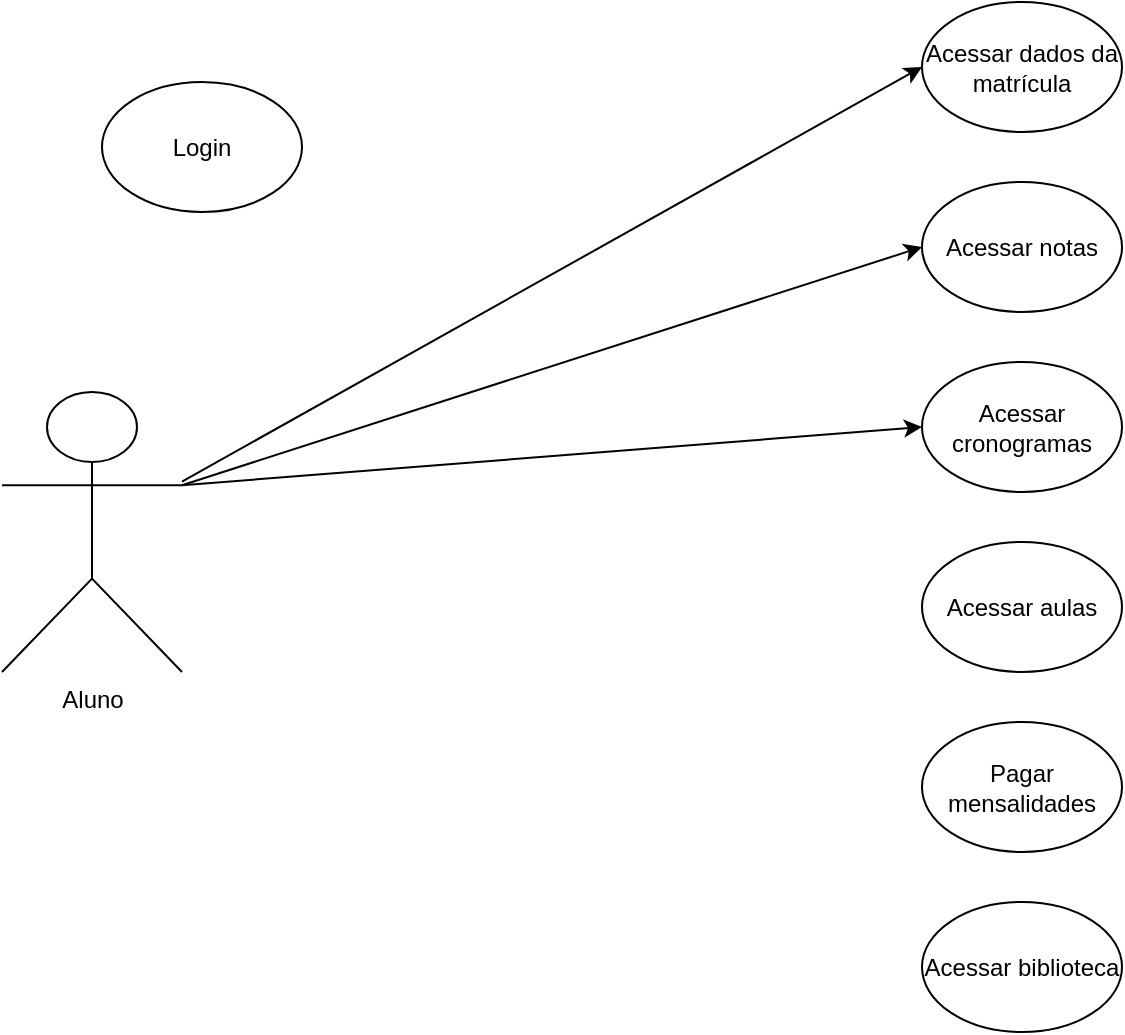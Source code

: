 <mxfile version="20.2.4" type="github">
  <diagram id="lyp-HKyEfo1UgvCb0eKD" name="Página-1">
    <mxGraphModel dx="1381" dy="795" grid="1" gridSize="10" guides="1" tooltips="1" connect="1" arrows="1" fold="1" page="1" pageScale="1" pageWidth="827" pageHeight="1169" math="0" shadow="0">
      <root>
        <mxCell id="0" />
        <mxCell id="1" parent="0" />
        <mxCell id="9uzK3new7SoWDNwM2czM-1" value="Aluno&lt;br&gt;" style="shape=umlActor;verticalLabelPosition=bottom;verticalAlign=top;html=1;outlineConnect=0;" vertex="1" parent="1">
          <mxGeometry x="150" y="205" width="90" height="140" as="geometry" />
        </mxCell>
        <mxCell id="9uzK3new7SoWDNwM2czM-2" value="Acessar dados da matrícula" style="ellipse;whiteSpace=wrap;html=1;" vertex="1" parent="1">
          <mxGeometry x="610" y="10" width="100" height="65" as="geometry" />
        </mxCell>
        <mxCell id="9uzK3new7SoWDNwM2czM-3" value="Login" style="ellipse;whiteSpace=wrap;html=1;" vertex="1" parent="1">
          <mxGeometry x="200" y="50" width="100" height="65" as="geometry" />
        </mxCell>
        <mxCell id="9uzK3new7SoWDNwM2czM-5" value="Acessar notas" style="ellipse;whiteSpace=wrap;html=1;" vertex="1" parent="1">
          <mxGeometry x="610" y="100" width="100" height="65" as="geometry" />
        </mxCell>
        <mxCell id="9uzK3new7SoWDNwM2czM-7" value="Acessar cronogramas" style="ellipse;whiteSpace=wrap;html=1;" vertex="1" parent="1">
          <mxGeometry x="610" y="190" width="100" height="65" as="geometry" />
        </mxCell>
        <mxCell id="9uzK3new7SoWDNwM2czM-9" value="Acessar aulas" style="ellipse;whiteSpace=wrap;html=1;" vertex="1" parent="1">
          <mxGeometry x="610" y="280" width="100" height="65" as="geometry" />
        </mxCell>
        <mxCell id="9uzK3new7SoWDNwM2czM-11" value="Pagar mensalidades" style="ellipse;whiteSpace=wrap;html=1;" vertex="1" parent="1">
          <mxGeometry x="610" y="370" width="100" height="65" as="geometry" />
        </mxCell>
        <mxCell id="9uzK3new7SoWDNwM2czM-12" value="Acessar biblioteca" style="ellipse;whiteSpace=wrap;html=1;" vertex="1" parent="1">
          <mxGeometry x="610" y="460" width="100" height="65" as="geometry" />
        </mxCell>
        <mxCell id="9uzK3new7SoWDNwM2czM-13" value="" style="endArrow=classic;html=1;rounded=0;entryX=0;entryY=0.5;entryDx=0;entryDy=0;" edge="1" parent="1" source="9uzK3new7SoWDNwM2czM-1" target="9uzK3new7SoWDNwM2czM-2">
          <mxGeometry width="50" height="50" relative="1" as="geometry">
            <mxPoint x="390" y="340" as="sourcePoint" />
            <mxPoint x="440" y="290" as="targetPoint" />
          </mxGeometry>
        </mxCell>
        <mxCell id="9uzK3new7SoWDNwM2czM-14" value="" style="endArrow=classic;html=1;rounded=0;exitX=1;exitY=0.333;exitDx=0;exitDy=0;exitPerimeter=0;entryX=0;entryY=0.5;entryDx=0;entryDy=0;" edge="1" parent="1" source="9uzK3new7SoWDNwM2czM-1" target="9uzK3new7SoWDNwM2czM-5">
          <mxGeometry width="50" height="50" relative="1" as="geometry">
            <mxPoint x="390" y="340" as="sourcePoint" />
            <mxPoint x="440" y="290" as="targetPoint" />
          </mxGeometry>
        </mxCell>
        <mxCell id="9uzK3new7SoWDNwM2czM-15" value="" style="endArrow=classic;html=1;rounded=0;exitX=1;exitY=0.333;exitDx=0;exitDy=0;exitPerimeter=0;entryX=0;entryY=0.5;entryDx=0;entryDy=0;" edge="1" parent="1" source="9uzK3new7SoWDNwM2czM-1" target="9uzK3new7SoWDNwM2czM-7">
          <mxGeometry width="50" height="50" relative="1" as="geometry">
            <mxPoint x="290" y="330" as="sourcePoint" />
            <mxPoint x="340" y="280" as="targetPoint" />
          </mxGeometry>
        </mxCell>
      </root>
    </mxGraphModel>
  </diagram>
</mxfile>
